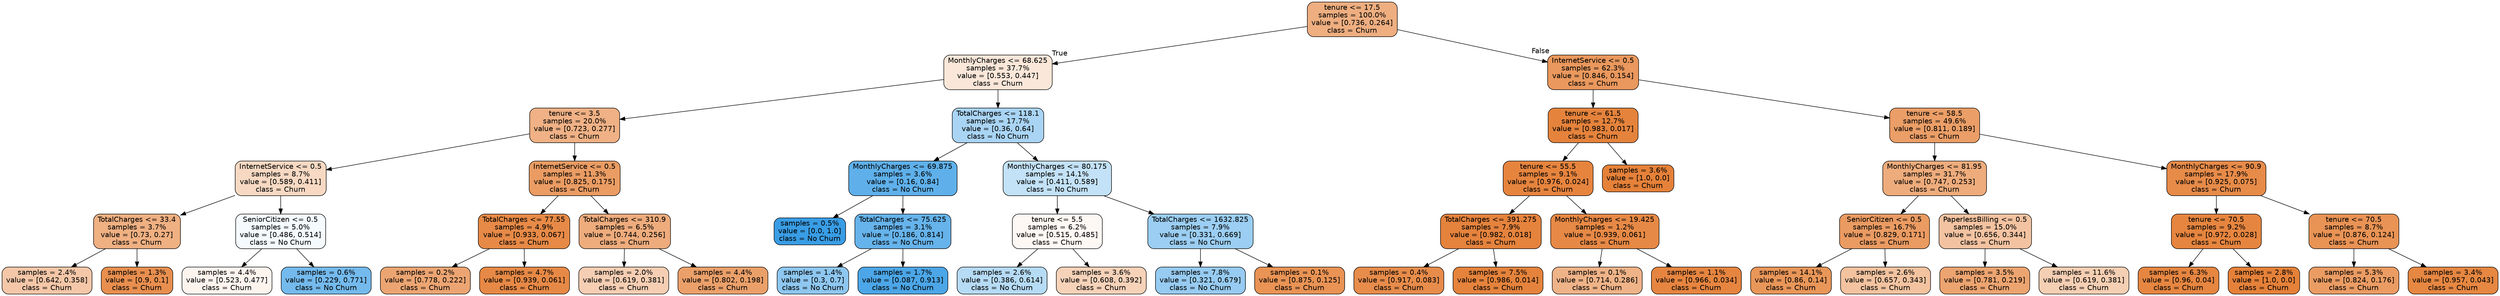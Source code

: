 digraph Tree {
node [shape=box, style="filled, rounded", color="black", fontname="helvetica"] ;
edge [fontname="helvetica"] ;
0 [label="tenure <= 17.5\nsamples = 100.0%\nvalue = [0.736, 0.264]\nclass = Churn", fillcolor="#eeae80"] ;
1 [label="MonthlyCharges <= 68.625\nsamples = 37.7%\nvalue = [0.553, 0.447]\nclass = Churn", fillcolor="#fae7d9"] ;
0 -> 1 [labeldistance=2.5, labelangle=45, headlabel="True"] ;
2 [label="tenure <= 3.5\nsamples = 20.0%\nvalue = [0.723, 0.277]\nclass = Churn", fillcolor="#efb185"] ;
1 -> 2 ;
3 [label="InternetService <= 0.5\nsamples = 8.7%\nvalue = [0.589, 0.411]\nclass = Churn", fillcolor="#f7d9c3"] ;
2 -> 3 ;
4 [label="TotalCharges <= 33.4\nsamples = 3.7%\nvalue = [0.73, 0.27]\nclass = Churn", fillcolor="#efb082"] ;
3 -> 4 ;
5 [label="samples = 2.4%\nvalue = [0.642, 0.358]\nclass = Churn", fillcolor="#f4c7a8"] ;
4 -> 5 ;
6 [label="samples = 1.3%\nvalue = [0.9, 0.1]\nclass = Churn", fillcolor="#e88f4f"] ;
4 -> 6 ;
7 [label="SeniorCitizen <= 0.5\nsamples = 5.0%\nvalue = [0.486, 0.514]\nclass = No Churn", fillcolor="#f4fafe"] ;
3 -> 7 ;
8 [label="samples = 4.4%\nvalue = [0.523, 0.477]\nclass = Churn", fillcolor="#fdf4ee"] ;
7 -> 8 ;
9 [label="samples = 0.6%\nvalue = [0.229, 0.771]\nclass = No Churn", fillcolor="#74baed"] ;
7 -> 9 ;
10 [label="InternetService <= 0.5\nsamples = 11.3%\nvalue = [0.825, 0.175]\nclass = Churn", fillcolor="#ea9c63"] ;
2 -> 10 ;
11 [label="TotalCharges <= 77.55\nsamples = 4.9%\nvalue = [0.933, 0.067]\nclass = Churn", fillcolor="#e78a47"] ;
10 -> 11 ;
12 [label="samples = 0.2%\nvalue = [0.778, 0.222]\nclass = Churn", fillcolor="#eca572"] ;
11 -> 12 ;
13 [label="samples = 4.7%\nvalue = [0.939, 0.061]\nclass = Churn", fillcolor="#e78946"] ;
11 -> 13 ;
14 [label="TotalCharges <= 310.9\nsamples = 6.5%\nvalue = [0.744, 0.256]\nclass = Churn", fillcolor="#eeac7d"] ;
10 -> 14 ;
15 [label="samples = 2.0%\nvalue = [0.619, 0.381]\nclass = Churn", fillcolor="#f5ceb3"] ;
14 -> 15 ;
16 [label="samples = 4.4%\nvalue = [0.802, 0.198]\nclass = Churn", fillcolor="#eba06a"] ;
14 -> 16 ;
17 [label="TotalCharges <= 118.1\nsamples = 17.7%\nvalue = [0.36, 0.64]\nclass = No Churn", fillcolor="#a9d4f4"] ;
1 -> 17 ;
18 [label="MonthlyCharges <= 69.875\nsamples = 3.6%\nvalue = [0.16, 0.84]\nclass = No Churn", fillcolor="#5fb0ea"] ;
17 -> 18 ;
19 [label="samples = 0.5%\nvalue = [0.0, 1.0]\nclass = No Churn", fillcolor="#399de5"] ;
18 -> 19 ;
20 [label="TotalCharges <= 75.625\nsamples = 3.1%\nvalue = [0.186, 0.814]\nclass = No Churn", fillcolor="#66b3eb"] ;
18 -> 20 ;
21 [label="samples = 1.4%\nvalue = [0.3, 0.7]\nclass = No Churn", fillcolor="#8ec7f0"] ;
20 -> 21 ;
22 [label="samples = 1.7%\nvalue = [0.087, 0.913]\nclass = No Churn", fillcolor="#4ca6e7"] ;
20 -> 22 ;
23 [label="MonthlyCharges <= 80.175\nsamples = 14.1%\nvalue = [0.411, 0.589]\nclass = No Churn", fillcolor="#c3e2f7"] ;
17 -> 23 ;
24 [label="tenure <= 5.5\nsamples = 6.2%\nvalue = [0.515, 0.485]\nclass = Churn", fillcolor="#fef8f4"] ;
23 -> 24 ;
25 [label="samples = 2.6%\nvalue = [0.386, 0.614]\nclass = No Churn", fillcolor="#b6dbf5"] ;
24 -> 25 ;
26 [label="samples = 3.6%\nvalue = [0.608, 0.392]\nclass = Churn", fillcolor="#f6d2b9"] ;
24 -> 26 ;
27 [label="TotalCharges <= 1632.825\nsamples = 7.9%\nvalue = [0.331, 0.669]\nclass = No Churn", fillcolor="#9bcef2"] ;
23 -> 27 ;
28 [label="samples = 7.8%\nvalue = [0.321, 0.679]\nclass = No Churn", fillcolor="#97cbf1"] ;
27 -> 28 ;
29 [label="samples = 0.1%\nvalue = [0.875, 0.125]\nclass = Churn", fillcolor="#e99355"] ;
27 -> 29 ;
30 [label="InternetService <= 0.5\nsamples = 62.3%\nvalue = [0.846, 0.154]\nclass = Churn", fillcolor="#ea985d"] ;
0 -> 30 [labeldistance=2.5, labelangle=-45, headlabel="False"] ;
31 [label="tenure <= 61.5\nsamples = 12.7%\nvalue = [0.983, 0.017]\nclass = Churn", fillcolor="#e5833c"] ;
30 -> 31 ;
32 [label="tenure <= 55.5\nsamples = 9.1%\nvalue = [0.976, 0.024]\nclass = Churn", fillcolor="#e6843e"] ;
31 -> 32 ;
33 [label="TotalCharges <= 391.275\nsamples = 7.9%\nvalue = [0.982, 0.018]\nclass = Churn", fillcolor="#e5833d"] ;
32 -> 33 ;
34 [label="samples = 0.4%\nvalue = [0.917, 0.083]\nclass = Churn", fillcolor="#e78c4b"] ;
33 -> 34 ;
35 [label="samples = 7.5%\nvalue = [0.986, 0.014]\nclass = Churn", fillcolor="#e5833c"] ;
33 -> 35 ;
36 [label="MonthlyCharges <= 19.425\nsamples = 1.2%\nvalue = [0.939, 0.061]\nclass = Churn", fillcolor="#e78946"] ;
32 -> 36 ;
37 [label="samples = 0.1%\nvalue = [0.714, 0.286]\nclass = Churn", fillcolor="#efb388"] ;
36 -> 37 ;
38 [label="samples = 1.1%\nvalue = [0.966, 0.034]\nclass = Churn", fillcolor="#e68540"] ;
36 -> 38 ;
39 [label="samples = 3.6%\nvalue = [1.0, 0.0]\nclass = Churn", fillcolor="#e58139"] ;
31 -> 39 ;
40 [label="tenure <= 58.5\nsamples = 49.6%\nvalue = [0.811, 0.189]\nclass = Churn", fillcolor="#eb9e67"] ;
30 -> 40 ;
41 [label="MonthlyCharges <= 81.95\nsamples = 31.7%\nvalue = [0.747, 0.253]\nclass = Churn", fillcolor="#eeac7c"] ;
40 -> 41 ;
42 [label="SeniorCitizen <= 0.5\nsamples = 16.7%\nvalue = [0.829, 0.171]\nclass = Churn", fillcolor="#ea9b62"] ;
41 -> 42 ;
43 [label="samples = 14.1%\nvalue = [0.86, 0.14]\nclass = Churn", fillcolor="#e99659"] ;
42 -> 43 ;
44 [label="samples = 2.6%\nvalue = [0.657, 0.343]\nclass = Churn", fillcolor="#f3c3a0"] ;
42 -> 44 ;
45 [label="PaperlessBilling <= 0.5\nsamples = 15.0%\nvalue = [0.656, 0.344]\nclass = Churn", fillcolor="#f3c3a1"] ;
41 -> 45 ;
46 [label="samples = 3.5%\nvalue = [0.781, 0.219]\nclass = Churn", fillcolor="#eca470"] ;
45 -> 46 ;
47 [label="samples = 11.6%\nvalue = [0.619, 0.381]\nclass = Churn", fillcolor="#f5cfb3"] ;
45 -> 47 ;
48 [label="MonthlyCharges <= 90.9\nsamples = 17.9%\nvalue = [0.925, 0.075]\nclass = Churn", fillcolor="#e78b49"] ;
40 -> 48 ;
49 [label="tenure <= 70.5\nsamples = 9.2%\nvalue = [0.972, 0.028]\nclass = Churn", fillcolor="#e6853f"] ;
48 -> 49 ;
50 [label="samples = 6.3%\nvalue = [0.96, 0.04]\nclass = Churn", fillcolor="#e68641"] ;
49 -> 50 ;
51 [label="samples = 2.8%\nvalue = [1.0, 0.0]\nclass = Churn", fillcolor="#e58139"] ;
49 -> 51 ;
52 [label="tenure <= 70.5\nsamples = 8.7%\nvalue = [0.876, 0.124]\nclass = Churn", fillcolor="#e99355"] ;
48 -> 52 ;
53 [label="samples = 5.3%\nvalue = [0.824, 0.176]\nclass = Churn", fillcolor="#eb9c63"] ;
52 -> 53 ;
54 [label="samples = 3.4%\nvalue = [0.957, 0.043]\nclass = Churn", fillcolor="#e68742"] ;
52 -> 54 ;
}